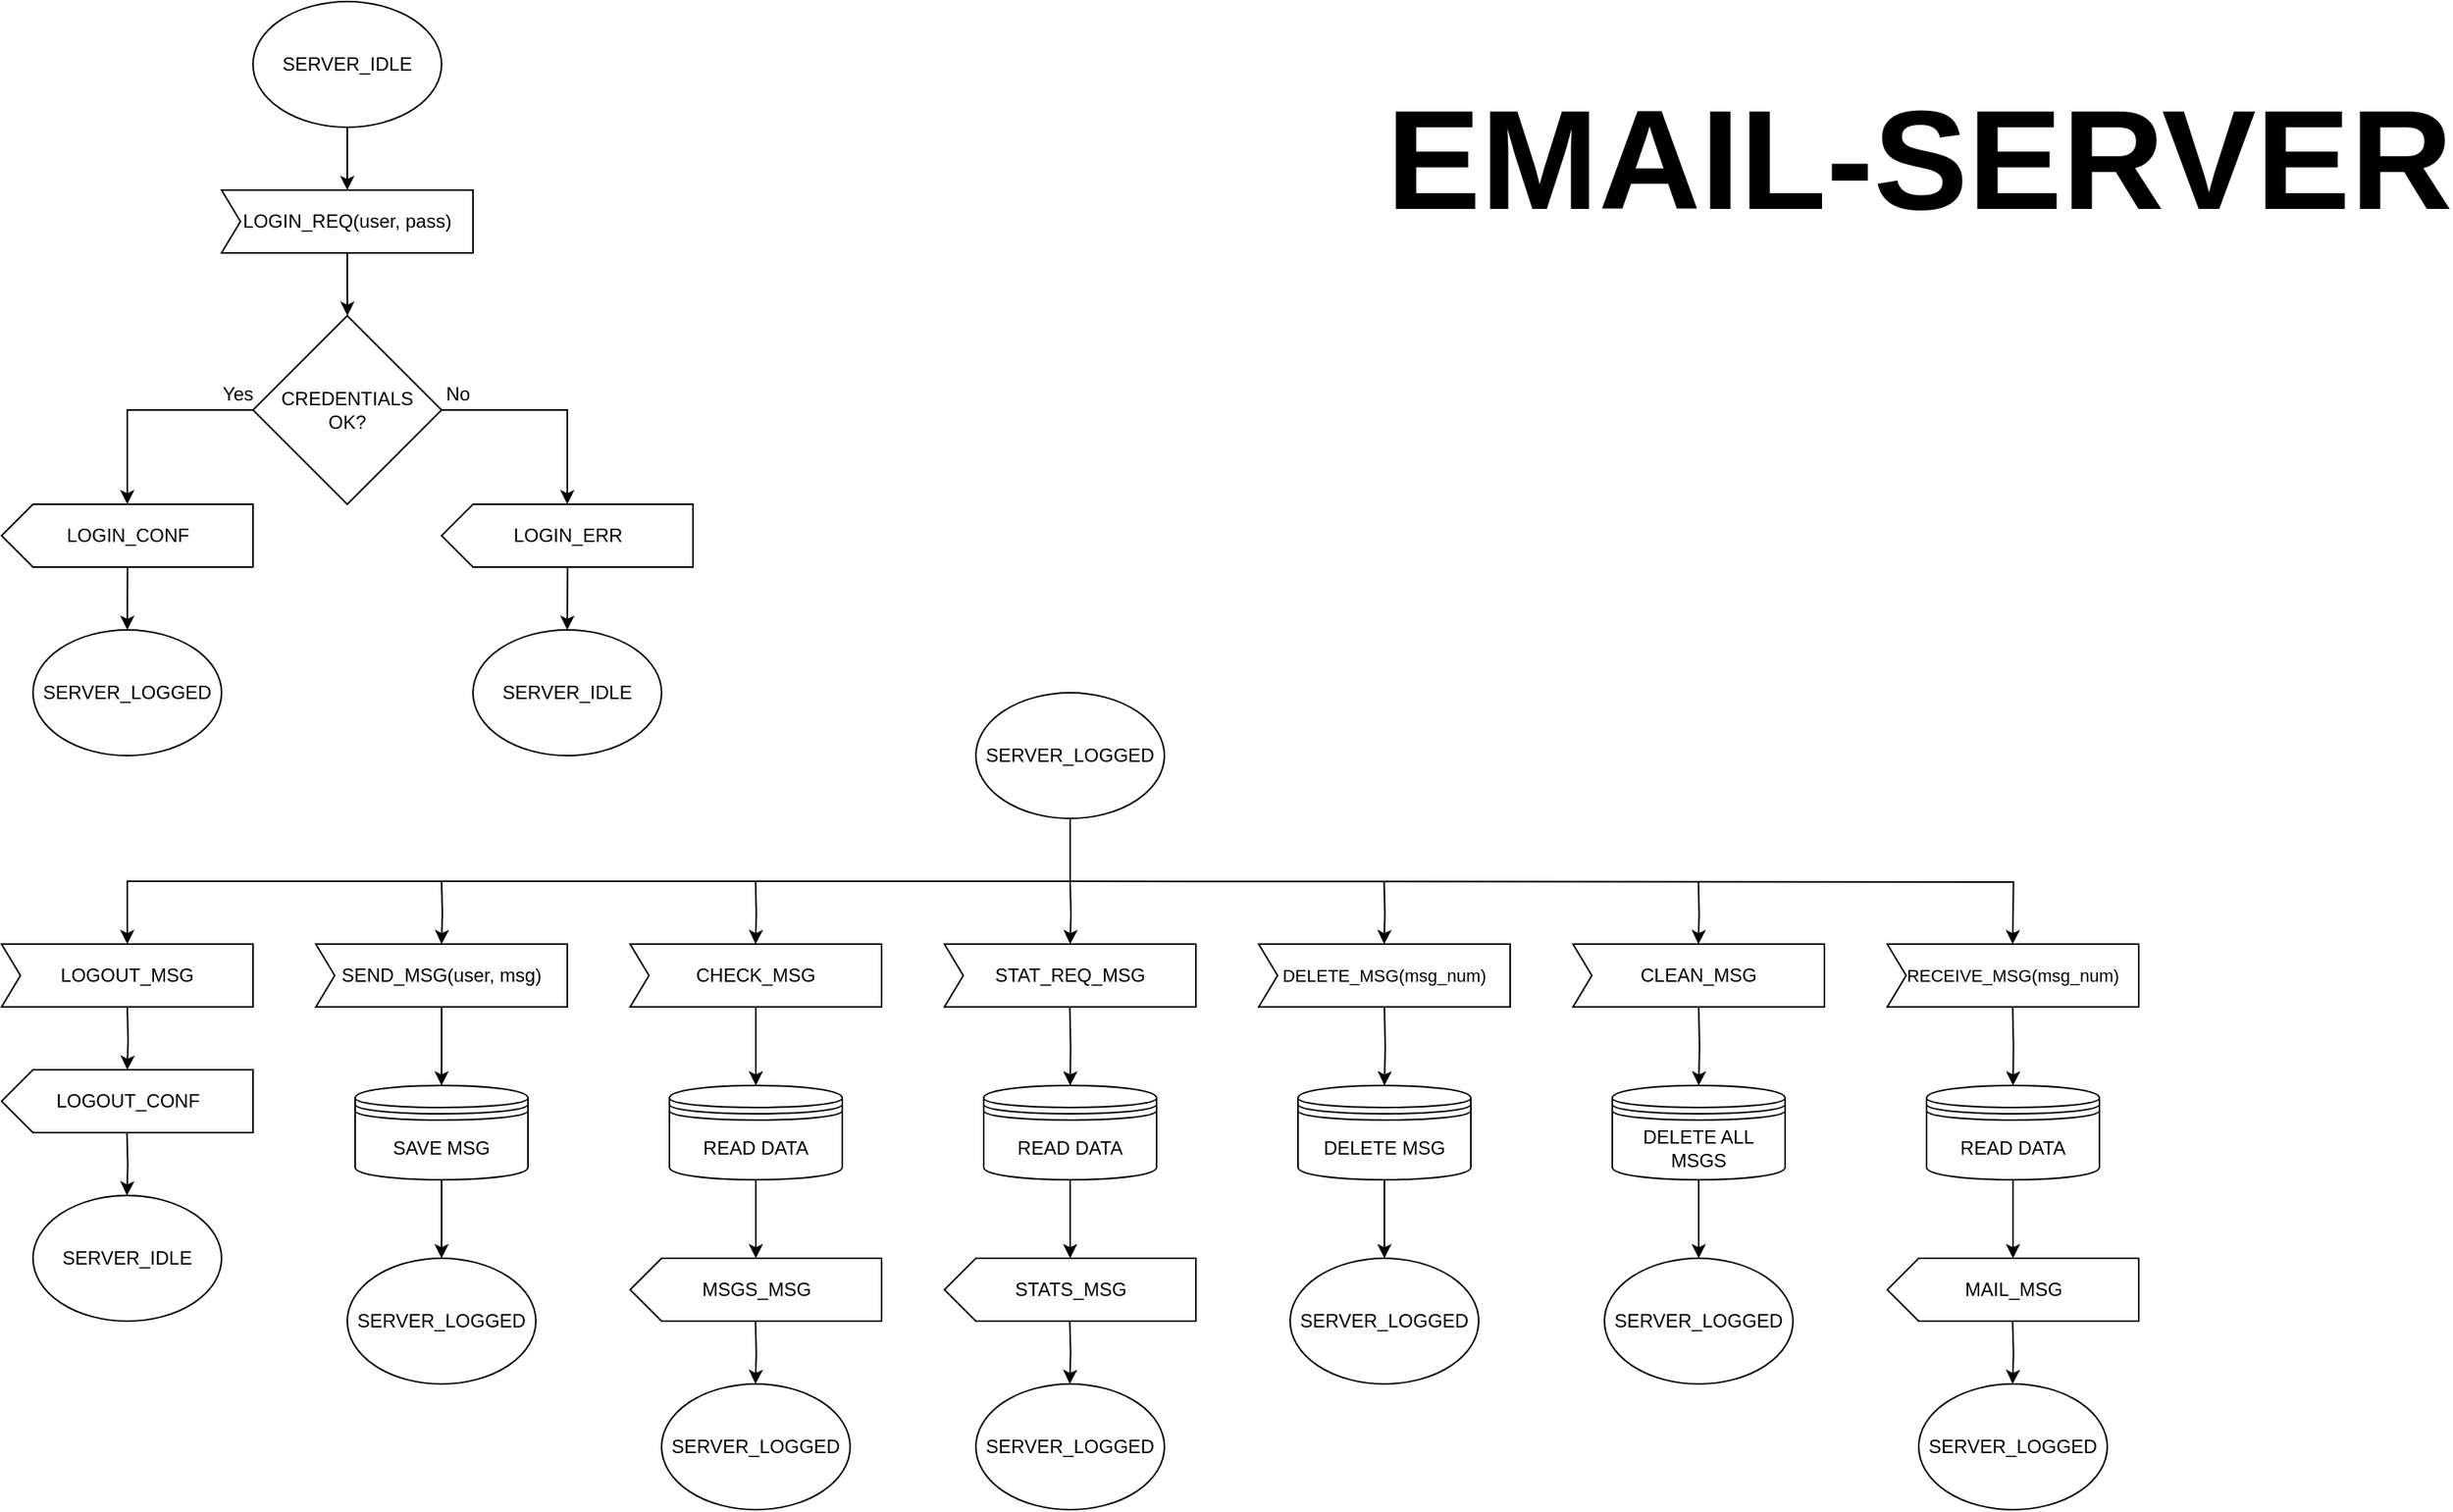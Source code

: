 <mxfile version="20.8.5" type="device"><diagram id="AQUv7DNUMWRNc5Y8IPwA" name="Page-1"><mxGraphModel dx="1793" dy="995" grid="1" gridSize="10" guides="1" tooltips="1" connect="1" arrows="1" fold="1" page="1" pageScale="1" pageWidth="1654" pageHeight="1169" math="0" shadow="0"><root><mxCell id="0"/><mxCell id="1" parent="0"/><mxCell id="2XaKwxDNmbY6kmo04SPO-1" value="EMAIL-SERVER" style="text;strokeColor=none;fillColor=none;html=1;fontSize=90;fontStyle=1;verticalAlign=middle;align=center;" vertex="1" parent="1"><mxGeometry x="1000" y="40" width="520" height="200" as="geometry"/></mxCell><mxCell id="2XaKwxDNmbY6kmo04SPO-4" style="edgeStyle=orthogonalEdgeStyle;rounded=0;orthogonalLoop=1;jettySize=auto;html=1;exitX=0.5;exitY=1;exitDx=0;exitDy=0;entryX=0.5;entryY=1;entryDx=0;entryDy=0;entryPerimeter=0;fontSize=12;" edge="1" parent="1" source="2XaKwxDNmbY6kmo04SPO-2" target="2XaKwxDNmbY6kmo04SPO-3"><mxGeometry relative="1" as="geometry"/></mxCell><mxCell id="2XaKwxDNmbY6kmo04SPO-2" value="SERVER_IDLE" style="ellipse;whiteSpace=wrap;html=1;fontSize=12;" vertex="1" parent="1"><mxGeometry x="200" y="40" width="120" height="80" as="geometry"/></mxCell><mxCell id="2XaKwxDNmbY6kmo04SPO-5" style="edgeStyle=orthogonalEdgeStyle;rounded=0;orthogonalLoop=1;jettySize=auto;html=1;exitX=0.5;exitY=0;exitDx=0;exitDy=0;exitPerimeter=0;fontSize=12;" edge="1" parent="1" source="2XaKwxDNmbY6kmo04SPO-3"><mxGeometry relative="1" as="geometry"><mxPoint x="260.091" y="240" as="targetPoint"/></mxGeometry></mxCell><mxCell id="2XaKwxDNmbY6kmo04SPO-3" value="LOGIN_REQ(user, pass)" style="shape=mxgraph.sysml.accEvent;flipH=1;whiteSpace=wrap;align=center;direction=west;" vertex="1" parent="1"><mxGeometry x="180" y="160" width="160" height="40" as="geometry"/></mxCell><mxCell id="2XaKwxDNmbY6kmo04SPO-7" style="edgeStyle=orthogonalEdgeStyle;rounded=0;orthogonalLoop=1;jettySize=auto;html=1;exitX=0;exitY=0.5;exitDx=0;exitDy=0;fontSize=12;" edge="1" parent="1" source="2XaKwxDNmbY6kmo04SPO-6"><mxGeometry relative="1" as="geometry"><mxPoint x="120" y="360" as="targetPoint"/><Array as="points"><mxPoint x="120" y="300"/></Array></mxGeometry></mxCell><mxCell id="2XaKwxDNmbY6kmo04SPO-9" value="Yes" style="edgeLabel;html=1;align=center;verticalAlign=middle;resizable=0;points=[];fontSize=12;" vertex="1" connectable="0" parent="2XaKwxDNmbY6kmo04SPO-7"><mxGeometry x="-0.066" y="1" relative="1" as="geometry"><mxPoint x="55" y="-11" as="offset"/></mxGeometry></mxCell><mxCell id="2XaKwxDNmbY6kmo04SPO-6" value="CREDENTIALS&lt;br&gt;OK?" style="rhombus;whiteSpace=wrap;html=1;fontSize=12;" vertex="1" parent="1"><mxGeometry x="200" y="240" width="120" height="120" as="geometry"/></mxCell><mxCell id="2XaKwxDNmbY6kmo04SPO-8" style="edgeStyle=orthogonalEdgeStyle;rounded=0;orthogonalLoop=1;jettySize=auto;html=1;fontSize=12;" edge="1" parent="1" source="2XaKwxDNmbY6kmo04SPO-6"><mxGeometry relative="1" as="geometry"><mxPoint x="400" y="360" as="targetPoint"/><mxPoint x="480" y="300" as="sourcePoint"/><Array as="points"><mxPoint x="400" y="300"/></Array></mxGeometry></mxCell><mxCell id="2XaKwxDNmbY6kmo04SPO-11" value="No" style="edgeLabel;html=1;align=center;verticalAlign=middle;resizable=0;points=[];fontSize=12;" vertex="1" connectable="0" parent="2XaKwxDNmbY6kmo04SPO-8"><mxGeometry x="-0.583" y="1" relative="1" as="geometry"><mxPoint x="-19" y="-9" as="offset"/></mxGeometry></mxCell><mxCell id="2XaKwxDNmbY6kmo04SPO-12" value="LOGIN_CONF" style="html=1;shape=mxgraph.infographic.ribbonSimple;notch1=0;notch2=20;align=center;verticalAlign=middle;fontSize=12;fontStyle=0;fillColor=#FFFFFF;direction=west;" vertex="1" parent="1"><mxGeometry x="40" y="360" width="160" height="40" as="geometry"/></mxCell><mxCell id="2XaKwxDNmbY6kmo04SPO-13" value="LOGIN_ERR" style="html=1;shape=mxgraph.infographic.ribbonSimple;notch1=0;notch2=20;align=center;verticalAlign=middle;fontSize=12;fontStyle=0;fillColor=#FFFFFF;direction=west;" vertex="1" parent="1"><mxGeometry x="320" y="360" width="160" height="40" as="geometry"/></mxCell><mxCell id="2XaKwxDNmbY6kmo04SPO-15" style="edgeStyle=orthogonalEdgeStyle;rounded=0;orthogonalLoop=1;jettySize=auto;html=1;entryX=0.5;entryY=0;entryDx=0;entryDy=0;fontSize=12;exitX=0.499;exitY=-0.003;exitDx=0;exitDy=0;exitPerimeter=0;" edge="1" parent="1" source="2XaKwxDNmbY6kmo04SPO-13" target="2XaKwxDNmbY6kmo04SPO-14"><mxGeometry relative="1" as="geometry"><mxPoint x="440" y="430" as="sourcePoint"/></mxGeometry></mxCell><mxCell id="2XaKwxDNmbY6kmo04SPO-14" value="SERVER_IDLE" style="ellipse;whiteSpace=wrap;html=1;fontSize=12;" vertex="1" parent="1"><mxGeometry x="340" y="440" width="120" height="80" as="geometry"/></mxCell><mxCell id="2XaKwxDNmbY6kmo04SPO-16" style="edgeStyle=orthogonalEdgeStyle;rounded=0;orthogonalLoop=1;jettySize=auto;html=1;entryX=0.5;entryY=0;entryDx=0;entryDy=0;fontSize=12;exitX=0.499;exitY=-0.003;exitDx=0;exitDy=0;exitPerimeter=0;" edge="1" parent="1" target="2XaKwxDNmbY6kmo04SPO-17"><mxGeometry relative="1" as="geometry"><mxPoint x="120.16" y="400.12" as="sourcePoint"/></mxGeometry></mxCell><mxCell id="2XaKwxDNmbY6kmo04SPO-17" value="SERVER_LOGGED" style="ellipse;whiteSpace=wrap;html=1;fontSize=12;" vertex="1" parent="1"><mxGeometry x="60" y="440" width="120" height="80" as="geometry"/></mxCell><mxCell id="2XaKwxDNmbY6kmo04SPO-19" style="edgeStyle=orthogonalEdgeStyle;rounded=0;orthogonalLoop=1;jettySize=auto;html=1;exitX=0.5;exitY=1;exitDx=0;exitDy=0;fontSize=12;" edge="1" parent="1" source="2XaKwxDNmbY6kmo04SPO-18" target="2XaKwxDNmbY6kmo04SPO-20"><mxGeometry relative="1" as="geometry"><mxPoint x="700" y="560" as="targetPoint"/><Array as="points"><mxPoint x="720" y="600"/><mxPoint x="120" y="600"/></Array></mxGeometry></mxCell><mxCell id="2XaKwxDNmbY6kmo04SPO-18" value="SERVER_LOGGED" style="ellipse;whiteSpace=wrap;html=1;fontSize=12;" vertex="1" parent="1"><mxGeometry x="660" y="480" width="120" height="80" as="geometry"/></mxCell><mxCell id="2XaKwxDNmbY6kmo04SPO-20" value="LOGOUT_MSG" style="shape=mxgraph.sysml.accEvent;flipH=1;whiteSpace=wrap;align=center;direction=west;fontSize=12;" vertex="1" parent="1"><mxGeometry x="40" y="640" width="160" height="40" as="geometry"/></mxCell><mxCell id="2XaKwxDNmbY6kmo04SPO-56" style="edgeStyle=orthogonalEdgeStyle;rounded=0;orthogonalLoop=1;jettySize=auto;html=1;exitX=0.5;exitY=0;exitDx=0;exitDy=0;exitPerimeter=0;entryX=0.5;entryY=0;entryDx=0;entryDy=0;fontSize=12;" edge="1" parent="1" source="2XaKwxDNmbY6kmo04SPO-21" target="2XaKwxDNmbY6kmo04SPO-49"><mxGeometry relative="1" as="geometry"/></mxCell><mxCell id="2XaKwxDNmbY6kmo04SPO-21" value="SEND_MSG(user, msg)" style="shape=mxgraph.sysml.accEvent;flipH=1;whiteSpace=wrap;align=center;direction=west;fontSize=12;" vertex="1" parent="1"><mxGeometry x="240" y="640" width="160" height="40" as="geometry"/></mxCell><mxCell id="2XaKwxDNmbY6kmo04SPO-22" value="CHECK_MSG" style="shape=mxgraph.sysml.accEvent;flipH=1;whiteSpace=wrap;align=center;direction=west;fontSize=12;" vertex="1" parent="1"><mxGeometry x="440" y="640" width="160" height="40" as="geometry"/></mxCell><mxCell id="2XaKwxDNmbY6kmo04SPO-27" style="edgeStyle=orthogonalEdgeStyle;rounded=0;orthogonalLoop=1;jettySize=auto;html=1;fontSize=12;entryX=0.5;entryY=1;entryDx=0;entryDy=0;entryPerimeter=0;" edge="1" parent="1" target="2XaKwxDNmbY6kmo04SPO-23"><mxGeometry relative="1" as="geometry"><mxPoint x="750" y="610" as="targetPoint"/><mxPoint x="720" y="600" as="sourcePoint"/></mxGeometry></mxCell><mxCell id="2XaKwxDNmbY6kmo04SPO-23" value="STAT_REQ_MSG" style="shape=mxgraph.sysml.accEvent;flipH=1;whiteSpace=wrap;align=center;direction=west;fontSize=12;" vertex="1" parent="1"><mxGeometry x="640" y="640" width="160" height="40" as="geometry"/></mxCell><mxCell id="2XaKwxDNmbY6kmo04SPO-24" value="DELETE_MSG(msg_num)" style="shape=mxgraph.sysml.accEvent;flipH=1;whiteSpace=wrap;align=center;direction=west;fontSize=11;" vertex="1" parent="1"><mxGeometry x="840" y="640" width="160" height="40" as="geometry"/></mxCell><mxCell id="2XaKwxDNmbY6kmo04SPO-25" value="CLEAN_MSG" style="shape=mxgraph.sysml.accEvent;flipH=1;whiteSpace=wrap;align=center;direction=west;fontSize=12;" vertex="1" parent="1"><mxGeometry x="1040" y="640" width="160" height="40" as="geometry"/></mxCell><mxCell id="2XaKwxDNmbY6kmo04SPO-26" value="RECEIVE_MSG(msg_num)" style="shape=mxgraph.sysml.accEvent;flipH=1;whiteSpace=wrap;align=center;direction=west;fontSize=11;" vertex="1" parent="1"><mxGeometry x="1240" y="640" width="160" height="40" as="geometry"/></mxCell><mxCell id="2XaKwxDNmbY6kmo04SPO-28" style="edgeStyle=orthogonalEdgeStyle;rounded=0;orthogonalLoop=1;jettySize=auto;html=1;fontSize=12;entryX=0.5;entryY=1;entryDx=0;entryDy=0;entryPerimeter=0;" edge="1" parent="1"><mxGeometry relative="1" as="geometry"><mxPoint x="519.82" y="640" as="targetPoint"/><mxPoint x="519.82" y="600" as="sourcePoint"/></mxGeometry></mxCell><mxCell id="2XaKwxDNmbY6kmo04SPO-29" style="edgeStyle=orthogonalEdgeStyle;rounded=0;orthogonalLoop=1;jettySize=auto;html=1;fontSize=12;entryX=0.5;entryY=1;entryDx=0;entryDy=0;entryPerimeter=0;" edge="1" parent="1"><mxGeometry relative="1" as="geometry"><mxPoint x="320" y="640" as="targetPoint"/><mxPoint x="320" y="600" as="sourcePoint"/></mxGeometry></mxCell><mxCell id="2XaKwxDNmbY6kmo04SPO-30" style="edgeStyle=orthogonalEdgeStyle;rounded=0;orthogonalLoop=1;jettySize=auto;html=1;fontSize=12;entryX=0.5;entryY=1;entryDx=0;entryDy=0;entryPerimeter=0;" edge="1" parent="1"><mxGeometry relative="1" as="geometry"><mxPoint x="919.79" y="640" as="targetPoint"/><mxPoint x="919.79" y="600" as="sourcePoint"/></mxGeometry></mxCell><mxCell id="2XaKwxDNmbY6kmo04SPO-31" style="edgeStyle=orthogonalEdgeStyle;rounded=0;orthogonalLoop=1;jettySize=auto;html=1;fontSize=12;entryX=0.5;entryY=1;entryDx=0;entryDy=0;entryPerimeter=0;" edge="1" parent="1"><mxGeometry relative="1" as="geometry"><mxPoint x="1119.79" y="640" as="targetPoint"/><mxPoint x="1119.79" y="600" as="sourcePoint"/></mxGeometry></mxCell><mxCell id="2XaKwxDNmbY6kmo04SPO-32" style="edgeStyle=orthogonalEdgeStyle;rounded=0;orthogonalLoop=1;jettySize=auto;html=1;fontSize=12;entryX=0.5;entryY=1;entryDx=0;entryDy=0;entryPerimeter=0;" edge="1" parent="1"><mxGeometry relative="1" as="geometry"><mxPoint x="1319.79" y="640" as="targetPoint"/><mxPoint x="720" y="600" as="sourcePoint"/></mxGeometry></mxCell><mxCell id="2XaKwxDNmbY6kmo04SPO-35" style="edgeStyle=orthogonalEdgeStyle;rounded=0;orthogonalLoop=1;jettySize=auto;html=1;fontSize=12;" edge="1" parent="1"><mxGeometry relative="1" as="geometry"><mxPoint x="520" y="730" as="targetPoint"/><mxPoint x="520" y="680" as="sourcePoint"/></mxGeometry></mxCell><mxCell id="2XaKwxDNmbY6kmo04SPO-37" style="edgeStyle=orthogonalEdgeStyle;rounded=0;orthogonalLoop=1;jettySize=auto;html=1;fontSize=12;entryX=0.5;entryY=1;entryDx=0;entryDy=0;entryPerimeter=0;" edge="1" parent="1"><mxGeometry relative="1" as="geometry"><mxPoint x="120" y="720" as="targetPoint"/><mxPoint x="120" y="680" as="sourcePoint"/></mxGeometry></mxCell><mxCell id="2XaKwxDNmbY6kmo04SPO-38" style="edgeStyle=orthogonalEdgeStyle;rounded=0;orthogonalLoop=1;jettySize=auto;html=1;fontSize=12;entryX=0.5;entryY=0;entryDx=0;entryDy=0;" edge="1" parent="1" target="2XaKwxDNmbY6kmo04SPO-64"><mxGeometry relative="1" as="geometry"><mxPoint x="719.79" y="720" as="targetPoint"/><mxPoint x="719.79" y="680" as="sourcePoint"/></mxGeometry></mxCell><mxCell id="2XaKwxDNmbY6kmo04SPO-42" value="LOGOUT_CONF" style="html=1;shape=mxgraph.infographic.ribbonSimple;notch1=0;notch2=20;align=center;verticalAlign=middle;fontSize=12;fontStyle=0;fillColor=#FFFFFF;direction=west;" vertex="1" parent="1"><mxGeometry x="40" y="720" width="160" height="40" as="geometry"/></mxCell><mxCell id="2XaKwxDNmbY6kmo04SPO-43" value="SERVER_IDLE" style="ellipse;whiteSpace=wrap;html=1;fontSize=12;" vertex="1" parent="1"><mxGeometry x="60" y="800" width="120" height="80" as="geometry"/></mxCell><mxCell id="2XaKwxDNmbY6kmo04SPO-44" style="edgeStyle=orthogonalEdgeStyle;rounded=0;orthogonalLoop=1;jettySize=auto;html=1;fontSize=12;entryX=0.5;entryY=1;entryDx=0;entryDy=0;entryPerimeter=0;" edge="1" parent="1"><mxGeometry relative="1" as="geometry"><mxPoint x="119.8" y="800" as="targetPoint"/><mxPoint x="119.8" y="760" as="sourcePoint"/></mxGeometry></mxCell><mxCell id="2XaKwxDNmbY6kmo04SPO-55" style="edgeStyle=orthogonalEdgeStyle;rounded=0;orthogonalLoop=1;jettySize=auto;html=1;exitX=0.5;exitY=1;exitDx=0;exitDy=0;entryX=0.5;entryY=0;entryDx=0;entryDy=0;fontSize=12;" edge="1" parent="1" source="2XaKwxDNmbY6kmo04SPO-49" target="2XaKwxDNmbY6kmo04SPO-50"><mxGeometry relative="1" as="geometry"/></mxCell><mxCell id="2XaKwxDNmbY6kmo04SPO-49" value="SAVE MSG" style="shape=datastore;whiteSpace=wrap;html=1;fontSize=12;" vertex="1" parent="1"><mxGeometry x="265" y="730" width="110" height="60" as="geometry"/></mxCell><mxCell id="2XaKwxDNmbY6kmo04SPO-50" value="SERVER_LOGGED" style="ellipse;whiteSpace=wrap;html=1;fontSize=12;" vertex="1" parent="1"><mxGeometry x="260" y="840" width="120" height="80" as="geometry"/></mxCell><mxCell id="2XaKwxDNmbY6kmo04SPO-61" style="edgeStyle=orthogonalEdgeStyle;rounded=0;orthogonalLoop=1;jettySize=auto;html=1;exitX=0.5;exitY=1;exitDx=0;exitDy=0;fontSize=12;" edge="1" parent="1" source="2XaKwxDNmbY6kmo04SPO-57" target="2XaKwxDNmbY6kmo04SPO-60"><mxGeometry relative="1" as="geometry"/></mxCell><mxCell id="2XaKwxDNmbY6kmo04SPO-57" value="READ DATA" style="shape=datastore;whiteSpace=wrap;html=1;fontSize=12;" vertex="1" parent="1"><mxGeometry x="465" y="730" width="110" height="60" as="geometry"/></mxCell><mxCell id="2XaKwxDNmbY6kmo04SPO-59" value="SERVER_LOGGED" style="ellipse;whiteSpace=wrap;html=1;fontSize=12;" vertex="1" parent="1"><mxGeometry x="460" y="920" width="120" height="80" as="geometry"/></mxCell><mxCell id="2XaKwxDNmbY6kmo04SPO-60" value="MSGS_MSG" style="html=1;shape=mxgraph.infographic.ribbonSimple;notch1=0;notch2=20;align=center;verticalAlign=middle;fontSize=12;fontStyle=0;fillColor=#FFFFFF;direction=west;" vertex="1" parent="1"><mxGeometry x="440" y="840" width="160" height="40" as="geometry"/></mxCell><mxCell id="2XaKwxDNmbY6kmo04SPO-62" style="edgeStyle=orthogonalEdgeStyle;rounded=0;orthogonalLoop=1;jettySize=auto;html=1;fontSize=12;entryX=0.5;entryY=1;entryDx=0;entryDy=0;entryPerimeter=0;" edge="1" parent="1"><mxGeometry relative="1" as="geometry"><mxPoint x="519.76" y="920" as="targetPoint"/><mxPoint x="519.76" y="880" as="sourcePoint"/></mxGeometry></mxCell><mxCell id="2XaKwxDNmbY6kmo04SPO-63" style="edgeStyle=orthogonalEdgeStyle;rounded=0;orthogonalLoop=1;jettySize=auto;html=1;exitX=0.5;exitY=1;exitDx=0;exitDy=0;fontSize=12;" edge="1" parent="1" source="2XaKwxDNmbY6kmo04SPO-64" target="2XaKwxDNmbY6kmo04SPO-66"><mxGeometry relative="1" as="geometry"/></mxCell><mxCell id="2XaKwxDNmbY6kmo04SPO-64" value="READ DATA" style="shape=datastore;whiteSpace=wrap;html=1;fontSize=12;" vertex="1" parent="1"><mxGeometry x="665" y="730" width="110" height="60" as="geometry"/></mxCell><mxCell id="2XaKwxDNmbY6kmo04SPO-65" value="SERVER_LOGGED" style="ellipse;whiteSpace=wrap;html=1;fontSize=12;" vertex="1" parent="1"><mxGeometry x="660" y="920" width="120" height="80" as="geometry"/></mxCell><mxCell id="2XaKwxDNmbY6kmo04SPO-66" value="STATS_MSG" style="html=1;shape=mxgraph.infographic.ribbonSimple;notch1=0;notch2=20;align=center;verticalAlign=middle;fontSize=12;fontStyle=0;fillColor=#FFFFFF;direction=west;" vertex="1" parent="1"><mxGeometry x="640" y="840" width="160" height="40" as="geometry"/></mxCell><mxCell id="2XaKwxDNmbY6kmo04SPO-67" style="edgeStyle=orthogonalEdgeStyle;rounded=0;orthogonalLoop=1;jettySize=auto;html=1;fontSize=12;entryX=0.5;entryY=1;entryDx=0;entryDy=0;entryPerimeter=0;" edge="1" parent="1"><mxGeometry relative="1" as="geometry"><mxPoint x="719.76" y="920.0" as="targetPoint"/><mxPoint x="719.76" y="880.0" as="sourcePoint"/></mxGeometry></mxCell><mxCell id="2XaKwxDNmbY6kmo04SPO-68" style="edgeStyle=orthogonalEdgeStyle;rounded=0;orthogonalLoop=1;jettySize=auto;html=1;exitX=0.5;exitY=0;exitDx=0;exitDy=0;exitPerimeter=0;entryX=0.5;entryY=0;entryDx=0;entryDy=0;fontSize=12;" edge="1" parent="1" target="2XaKwxDNmbY6kmo04SPO-70"><mxGeometry relative="1" as="geometry"><mxPoint x="920" y="680" as="sourcePoint"/></mxGeometry></mxCell><mxCell id="2XaKwxDNmbY6kmo04SPO-69" style="edgeStyle=orthogonalEdgeStyle;rounded=0;orthogonalLoop=1;jettySize=auto;html=1;exitX=0.5;exitY=1;exitDx=0;exitDy=0;entryX=0.5;entryY=0;entryDx=0;entryDy=0;fontSize=12;" edge="1" parent="1" source="2XaKwxDNmbY6kmo04SPO-70" target="2XaKwxDNmbY6kmo04SPO-71"><mxGeometry relative="1" as="geometry"/></mxCell><mxCell id="2XaKwxDNmbY6kmo04SPO-70" value="DELETE MSG" style="shape=datastore;whiteSpace=wrap;html=1;fontSize=12;" vertex="1" parent="1"><mxGeometry x="865" y="730" width="110" height="60" as="geometry"/></mxCell><mxCell id="2XaKwxDNmbY6kmo04SPO-71" value="SERVER_LOGGED" style="ellipse;whiteSpace=wrap;html=1;fontSize=12;" vertex="1" parent="1"><mxGeometry x="860" y="840" width="120" height="80" as="geometry"/></mxCell><mxCell id="2XaKwxDNmbY6kmo04SPO-72" style="edgeStyle=orthogonalEdgeStyle;rounded=0;orthogonalLoop=1;jettySize=auto;html=1;exitX=0.5;exitY=0;exitDx=0;exitDy=0;exitPerimeter=0;entryX=0.5;entryY=0;entryDx=0;entryDy=0;fontSize=12;" edge="1" parent="1" target="2XaKwxDNmbY6kmo04SPO-74"><mxGeometry relative="1" as="geometry"><mxPoint x="1120.0" y="680" as="sourcePoint"/></mxGeometry></mxCell><mxCell id="2XaKwxDNmbY6kmo04SPO-73" style="edgeStyle=orthogonalEdgeStyle;rounded=0;orthogonalLoop=1;jettySize=auto;html=1;exitX=0.5;exitY=1;exitDx=0;exitDy=0;entryX=0.5;entryY=0;entryDx=0;entryDy=0;fontSize=12;" edge="1" parent="1" source="2XaKwxDNmbY6kmo04SPO-74" target="2XaKwxDNmbY6kmo04SPO-75"><mxGeometry relative="1" as="geometry"/></mxCell><mxCell id="2XaKwxDNmbY6kmo04SPO-74" value="DELETE ALL MSGS" style="shape=datastore;whiteSpace=wrap;html=1;fontSize=12;" vertex="1" parent="1"><mxGeometry x="1065" y="730" width="110" height="60" as="geometry"/></mxCell><mxCell id="2XaKwxDNmbY6kmo04SPO-75" value="SERVER_LOGGED" style="ellipse;whiteSpace=wrap;html=1;fontSize=12;" vertex="1" parent="1"><mxGeometry x="1060" y="840" width="120" height="80" as="geometry"/></mxCell><mxCell id="2XaKwxDNmbY6kmo04SPO-77" style="edgeStyle=orthogonalEdgeStyle;rounded=0;orthogonalLoop=1;jettySize=auto;html=1;fontSize=12;entryX=0.5;entryY=0;entryDx=0;entryDy=0;" edge="1" parent="1" target="2XaKwxDNmbY6kmo04SPO-79"><mxGeometry relative="1" as="geometry"><mxPoint x="1319.79" y="720" as="targetPoint"/><mxPoint x="1319.79" y="680" as="sourcePoint"/></mxGeometry></mxCell><mxCell id="2XaKwxDNmbY6kmo04SPO-78" style="edgeStyle=orthogonalEdgeStyle;rounded=0;orthogonalLoop=1;jettySize=auto;html=1;exitX=0.5;exitY=1;exitDx=0;exitDy=0;fontSize=12;" edge="1" parent="1" source="2XaKwxDNmbY6kmo04SPO-79" target="2XaKwxDNmbY6kmo04SPO-81"><mxGeometry relative="1" as="geometry"/></mxCell><mxCell id="2XaKwxDNmbY6kmo04SPO-79" value="READ DATA" style="shape=datastore;whiteSpace=wrap;html=1;fontSize=12;" vertex="1" parent="1"><mxGeometry x="1265" y="730" width="110" height="60" as="geometry"/></mxCell><mxCell id="2XaKwxDNmbY6kmo04SPO-80" value="SERVER_LOGGED" style="ellipse;whiteSpace=wrap;html=1;fontSize=12;" vertex="1" parent="1"><mxGeometry x="1260" y="920" width="120" height="80" as="geometry"/></mxCell><mxCell id="2XaKwxDNmbY6kmo04SPO-81" value="MAIL_MSG" style="html=1;shape=mxgraph.infographic.ribbonSimple;notch1=0;notch2=20;align=center;verticalAlign=middle;fontSize=12;fontStyle=0;fillColor=#FFFFFF;direction=west;" vertex="1" parent="1"><mxGeometry x="1240" y="840" width="160" height="40" as="geometry"/></mxCell><mxCell id="2XaKwxDNmbY6kmo04SPO-82" style="edgeStyle=orthogonalEdgeStyle;rounded=0;orthogonalLoop=1;jettySize=auto;html=1;fontSize=12;entryX=0.5;entryY=1;entryDx=0;entryDy=0;entryPerimeter=0;" edge="1" parent="1"><mxGeometry relative="1" as="geometry"><mxPoint x="1319.76" y="920.0" as="targetPoint"/><mxPoint x="1319.76" y="880.0" as="sourcePoint"/></mxGeometry></mxCell></root></mxGraphModel></diagram></mxfile>